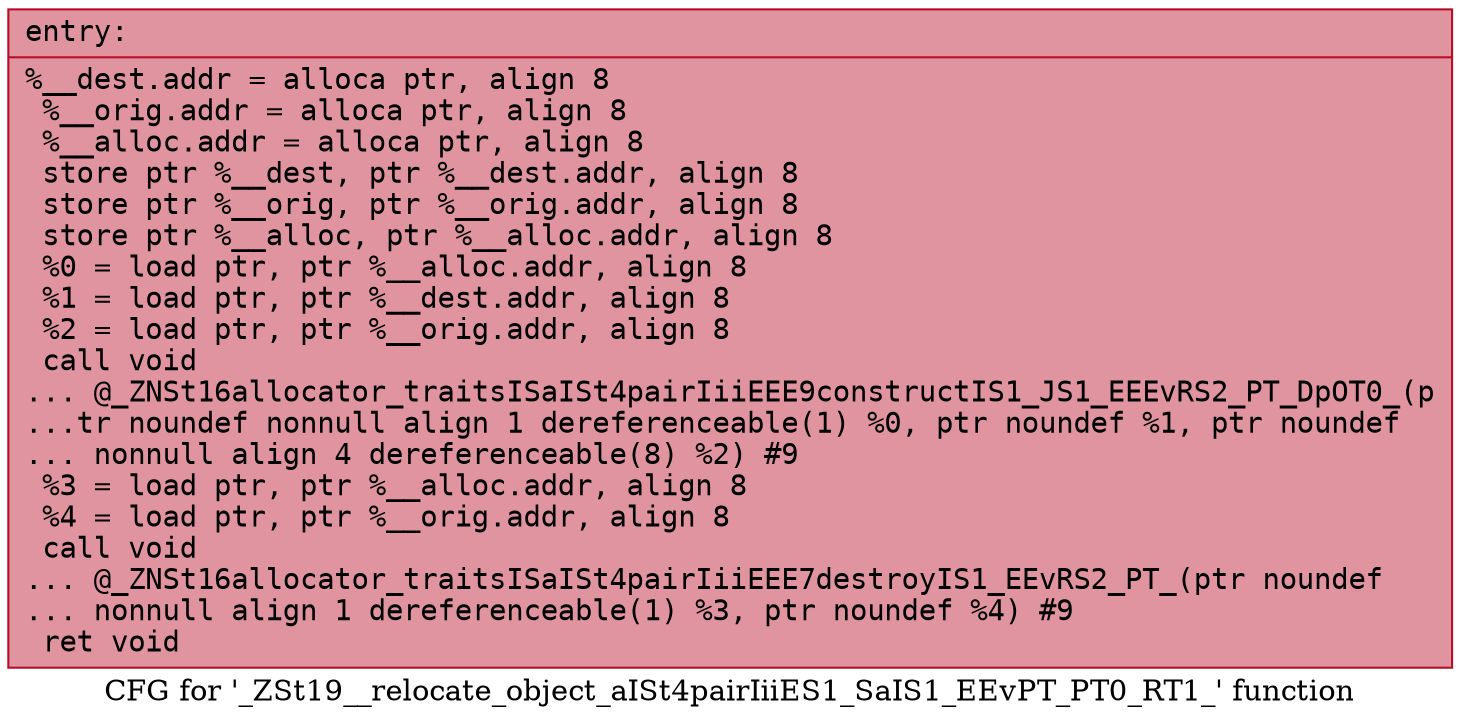 digraph "CFG for '_ZSt19__relocate_object_aISt4pairIiiES1_SaIS1_EEvPT_PT0_RT1_' function" {
	label="CFG for '_ZSt19__relocate_object_aISt4pairIiiES1_SaIS1_EEvPT_PT0_RT1_' function";

	Node0x55c954f5f7c0 [shape=record,color="#b70d28ff", style=filled, fillcolor="#b70d2870" fontname="Courier",label="{entry:\l|  %__dest.addr = alloca ptr, align 8\l  %__orig.addr = alloca ptr, align 8\l  %__alloc.addr = alloca ptr, align 8\l  store ptr %__dest, ptr %__dest.addr, align 8\l  store ptr %__orig, ptr %__orig.addr, align 8\l  store ptr %__alloc, ptr %__alloc.addr, align 8\l  %0 = load ptr, ptr %__alloc.addr, align 8\l  %1 = load ptr, ptr %__dest.addr, align 8\l  %2 = load ptr, ptr %__orig.addr, align 8\l  call void\l... @_ZNSt16allocator_traitsISaISt4pairIiiEEE9constructIS1_JS1_EEEvRS2_PT_DpOT0_(p\l...tr noundef nonnull align 1 dereferenceable(1) %0, ptr noundef %1, ptr noundef\l... nonnull align 4 dereferenceable(8) %2) #9\l  %3 = load ptr, ptr %__alloc.addr, align 8\l  %4 = load ptr, ptr %__orig.addr, align 8\l  call void\l... @_ZNSt16allocator_traitsISaISt4pairIiiEEE7destroyIS1_EEvRS2_PT_(ptr noundef\l... nonnull align 1 dereferenceable(1) %3, ptr noundef %4) #9\l  ret void\l}"];
}

